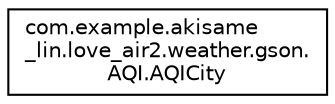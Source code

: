 digraph "类继承关系图"
{
 // LATEX_PDF_SIZE
  edge [fontname="Helvetica",fontsize="10",labelfontname="Helvetica",labelfontsize="10"];
  node [fontname="Helvetica",fontsize="10",shape=record];
  rankdir="LR";
  Node0 [label="com.example.akisame\l_lin.love_air2.weather.gson.\lAQI.AQICity",height=0.2,width=0.4,color="black", fillcolor="white", style="filled",URL="$classcom_1_1example_1_1akisame__lin_1_1love__air2_1_1weather_1_1gson_1_1_a_q_i_1_1_a_q_i_city.html",tooltip=" "];
}
